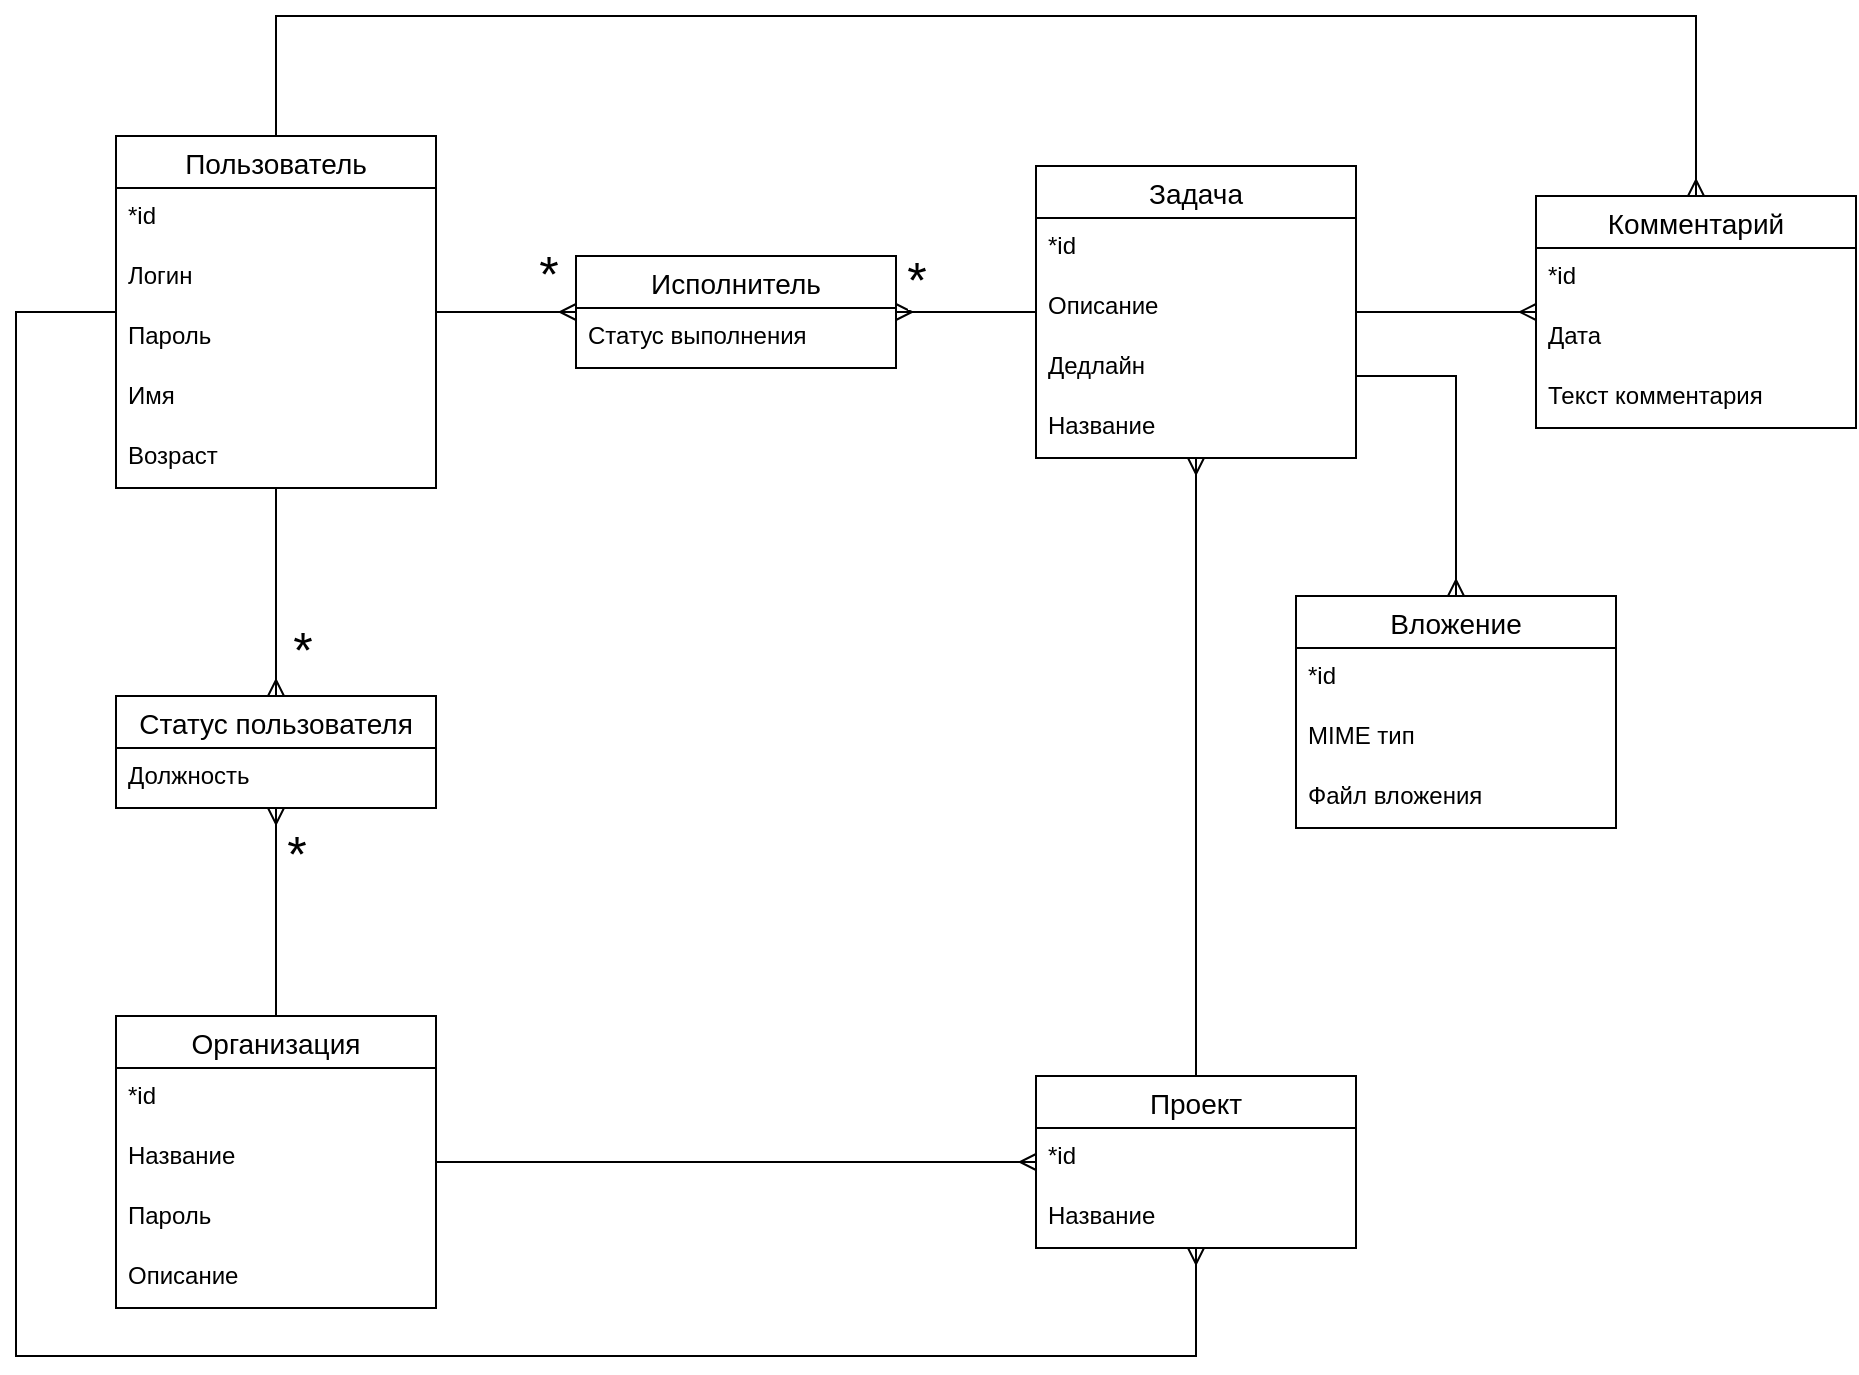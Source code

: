 <mxfile version="24.8.3">
  <diagram name="Страница — 1" id="KG_ZHB68WAcWE8aRarmr">
    <mxGraphModel dx="2901" dy="746" grid="1" gridSize="10" guides="1" tooltips="1" connect="1" arrows="1" fold="1" page="1" pageScale="1" pageWidth="827" pageHeight="1169" math="0" shadow="0">
      <root>
        <mxCell id="0" />
        <mxCell id="1" parent="0" />
        <mxCell id="LKg2XTSR_lLX3SxTFU9x-1" value="Пользователь" style="swimlane;fontStyle=0;childLayout=stackLayout;horizontal=1;startSize=26;horizontalStack=0;resizeParent=1;resizeParentMax=0;resizeLast=0;collapsible=1;marginBottom=0;align=center;fontSize=14;" parent="1" vertex="1">
          <mxGeometry x="-240" y="150" width="160" height="176" as="geometry" />
        </mxCell>
        <mxCell id="LKg2XTSR_lLX3SxTFU9x-2" value="*id" style="text;strokeColor=none;fillColor=none;spacingLeft=4;spacingRight=4;overflow=hidden;rotatable=0;points=[[0,0.5],[1,0.5]];portConstraint=eastwest;fontSize=12;whiteSpace=wrap;html=1;" parent="LKg2XTSR_lLX3SxTFU9x-1" vertex="1">
          <mxGeometry y="26" width="160" height="30" as="geometry" />
        </mxCell>
        <mxCell id="LKg2XTSR_lLX3SxTFU9x-3" value="Логин" style="text;strokeColor=none;fillColor=none;spacingLeft=4;spacingRight=4;overflow=hidden;rotatable=0;points=[[0,0.5],[1,0.5]];portConstraint=eastwest;fontSize=12;whiteSpace=wrap;html=1;" parent="LKg2XTSR_lLX3SxTFU9x-1" vertex="1">
          <mxGeometry y="56" width="160" height="30" as="geometry" />
        </mxCell>
        <mxCell id="LKg2XTSR_lLX3SxTFU9x-4" value="Пароль" style="text;strokeColor=none;fillColor=none;spacingLeft=4;spacingRight=4;overflow=hidden;rotatable=0;points=[[0,0.5],[1,0.5]];portConstraint=eastwest;fontSize=12;whiteSpace=wrap;html=1;" parent="LKg2XTSR_lLX3SxTFU9x-1" vertex="1">
          <mxGeometry y="86" width="160" height="30" as="geometry" />
        </mxCell>
        <mxCell id="LKg2XTSR_lLX3SxTFU9x-6" value="Имя" style="text;strokeColor=none;fillColor=none;spacingLeft=4;spacingRight=4;overflow=hidden;rotatable=0;points=[[0,0.5],[1,0.5]];portConstraint=eastwest;fontSize=12;whiteSpace=wrap;html=1;" parent="LKg2XTSR_lLX3SxTFU9x-1" vertex="1">
          <mxGeometry y="116" width="160" height="30" as="geometry" />
        </mxCell>
        <mxCell id="LKg2XTSR_lLX3SxTFU9x-7" value="Возраст" style="text;strokeColor=none;fillColor=none;spacingLeft=4;spacingRight=4;overflow=hidden;rotatable=0;points=[[0,0.5],[1,0.5]];portConstraint=eastwest;fontSize=12;whiteSpace=wrap;html=1;" parent="LKg2XTSR_lLX3SxTFU9x-1" vertex="1">
          <mxGeometry y="146" width="160" height="30" as="geometry" />
        </mxCell>
        <mxCell id="LKg2XTSR_lLX3SxTFU9x-8" value="Организация" style="swimlane;fontStyle=0;childLayout=stackLayout;horizontal=1;startSize=26;horizontalStack=0;resizeParent=1;resizeParentMax=0;resizeLast=0;collapsible=1;marginBottom=0;align=center;fontSize=14;" parent="1" vertex="1">
          <mxGeometry x="-240" y="590" width="160" height="146" as="geometry" />
        </mxCell>
        <mxCell id="LKg2XTSR_lLX3SxTFU9x-9" value="*id" style="text;strokeColor=none;fillColor=none;spacingLeft=4;spacingRight=4;overflow=hidden;rotatable=0;points=[[0,0.5],[1,0.5]];portConstraint=eastwest;fontSize=12;whiteSpace=wrap;html=1;" parent="LKg2XTSR_lLX3SxTFU9x-8" vertex="1">
          <mxGeometry y="26" width="160" height="30" as="geometry" />
        </mxCell>
        <mxCell id="LKg2XTSR_lLX3SxTFU9x-10" value="Название" style="text;strokeColor=none;fillColor=none;spacingLeft=4;spacingRight=4;overflow=hidden;rotatable=0;points=[[0,0.5],[1,0.5]];portConstraint=eastwest;fontSize=12;whiteSpace=wrap;html=1;" parent="LKg2XTSR_lLX3SxTFU9x-8" vertex="1">
          <mxGeometry y="56" width="160" height="30" as="geometry" />
        </mxCell>
        <mxCell id="LKg2XTSR_lLX3SxTFU9x-11" value="Пароль" style="text;strokeColor=none;fillColor=none;spacingLeft=4;spacingRight=4;overflow=hidden;rotatable=0;points=[[0,0.5],[1,0.5]];portConstraint=eastwest;fontSize=12;whiteSpace=wrap;html=1;" parent="LKg2XTSR_lLX3SxTFU9x-8" vertex="1">
          <mxGeometry y="86" width="160" height="30" as="geometry" />
        </mxCell>
        <mxCell id="LKg2XTSR_lLX3SxTFU9x-12" value="Описание" style="text;strokeColor=none;fillColor=none;spacingLeft=4;spacingRight=4;overflow=hidden;rotatable=0;points=[[0,0.5],[1,0.5]];portConstraint=eastwest;fontSize=12;whiteSpace=wrap;html=1;" parent="LKg2XTSR_lLX3SxTFU9x-8" vertex="1">
          <mxGeometry y="116" width="160" height="30" as="geometry" />
        </mxCell>
        <mxCell id="LKg2XTSR_lLX3SxTFU9x-13" value="Задача" style="swimlane;fontStyle=0;childLayout=stackLayout;horizontal=1;startSize=26;horizontalStack=0;resizeParent=1;resizeParentMax=0;resizeLast=0;collapsible=1;marginBottom=0;align=center;fontSize=14;" parent="1" vertex="1">
          <mxGeometry x="220" y="165" width="160" height="146" as="geometry" />
        </mxCell>
        <mxCell id="LKg2XTSR_lLX3SxTFU9x-14" value="*id" style="text;strokeColor=none;fillColor=none;spacingLeft=4;spacingRight=4;overflow=hidden;rotatable=0;points=[[0,0.5],[1,0.5]];portConstraint=eastwest;fontSize=12;whiteSpace=wrap;html=1;" parent="LKg2XTSR_lLX3SxTFU9x-13" vertex="1">
          <mxGeometry y="26" width="160" height="30" as="geometry" />
        </mxCell>
        <mxCell id="LKg2XTSR_lLX3SxTFU9x-15" value="Описание" style="text;strokeColor=none;fillColor=none;spacingLeft=4;spacingRight=4;overflow=hidden;rotatable=0;points=[[0,0.5],[1,0.5]];portConstraint=eastwest;fontSize=12;whiteSpace=wrap;html=1;" parent="LKg2XTSR_lLX3SxTFU9x-13" vertex="1">
          <mxGeometry y="56" width="160" height="30" as="geometry" />
        </mxCell>
        <mxCell id="LKg2XTSR_lLX3SxTFU9x-17" value="Дедлайн" style="text;strokeColor=none;fillColor=none;spacingLeft=4;spacingRight=4;overflow=hidden;rotatable=0;points=[[0,0.5],[1,0.5]];portConstraint=eastwest;fontSize=12;whiteSpace=wrap;html=1;" parent="LKg2XTSR_lLX3SxTFU9x-13" vertex="1">
          <mxGeometry y="86" width="160" height="30" as="geometry" />
        </mxCell>
        <mxCell id="LKg2XTSR_lLX3SxTFU9x-18" value="Название" style="text;strokeColor=none;fillColor=none;spacingLeft=4;spacingRight=4;overflow=hidden;rotatable=0;points=[[0,0.5],[1,0.5]];portConstraint=eastwest;fontSize=12;whiteSpace=wrap;html=1;" parent="LKg2XTSR_lLX3SxTFU9x-13" vertex="1">
          <mxGeometry y="116" width="160" height="30" as="geometry" />
        </mxCell>
        <mxCell id="LKg2XTSR_lLX3SxTFU9x-19" value="Комментарий" style="swimlane;fontStyle=0;childLayout=stackLayout;horizontal=1;startSize=26;horizontalStack=0;resizeParent=1;resizeParentMax=0;resizeLast=0;collapsible=1;marginBottom=0;align=center;fontSize=14;" parent="1" vertex="1">
          <mxGeometry x="470" y="180" width="160" height="116" as="geometry" />
        </mxCell>
        <mxCell id="DOpOd5p32Etw77wEJ984-1" value="*id" style="text;strokeColor=none;fillColor=none;spacingLeft=4;spacingRight=4;overflow=hidden;rotatable=0;points=[[0,0.5],[1,0.5]];portConstraint=eastwest;fontSize=12;whiteSpace=wrap;html=1;" parent="LKg2XTSR_lLX3SxTFU9x-19" vertex="1">
          <mxGeometry y="26" width="160" height="30" as="geometry" />
        </mxCell>
        <mxCell id="DOpOd5p32Etw77wEJ984-3" value="Дата" style="text;strokeColor=none;fillColor=none;spacingLeft=4;spacingRight=4;overflow=hidden;rotatable=0;points=[[0,0.5],[1,0.5]];portConstraint=eastwest;fontSize=12;whiteSpace=wrap;html=1;" parent="LKg2XTSR_lLX3SxTFU9x-19" vertex="1">
          <mxGeometry y="56" width="160" height="30" as="geometry" />
        </mxCell>
        <mxCell id="LKg2XTSR_lLX3SxTFU9x-20" value="Текст комментария" style="text;strokeColor=none;fillColor=none;spacingLeft=4;spacingRight=4;overflow=hidden;rotatable=0;points=[[0,0.5],[1,0.5]];portConstraint=eastwest;fontSize=12;whiteSpace=wrap;html=1;" parent="LKg2XTSR_lLX3SxTFU9x-19" vertex="1">
          <mxGeometry y="86" width="160" height="30" as="geometry" />
        </mxCell>
        <mxCell id="LKg2XTSR_lLX3SxTFU9x-23" value="Вложение" style="swimlane;fontStyle=0;childLayout=stackLayout;horizontal=1;startSize=26;horizontalStack=0;resizeParent=1;resizeParentMax=0;resizeLast=0;collapsible=1;marginBottom=0;align=center;fontSize=14;" parent="1" vertex="1">
          <mxGeometry x="350" y="380" width="160" height="116" as="geometry" />
        </mxCell>
        <mxCell id="DOpOd5p32Etw77wEJ984-2" value="*id" style="text;strokeColor=none;fillColor=none;spacingLeft=4;spacingRight=4;overflow=hidden;rotatable=0;points=[[0,0.5],[1,0.5]];portConstraint=eastwest;fontSize=12;whiteSpace=wrap;html=1;" parent="LKg2XTSR_lLX3SxTFU9x-23" vertex="1">
          <mxGeometry y="26" width="160" height="30" as="geometry" />
        </mxCell>
        <mxCell id="LKg2XTSR_lLX3SxTFU9x-24" value="MIME тип" style="text;strokeColor=none;fillColor=none;spacingLeft=4;spacingRight=4;overflow=hidden;rotatable=0;points=[[0,0.5],[1,0.5]];portConstraint=eastwest;fontSize=12;whiteSpace=wrap;html=1;" parent="LKg2XTSR_lLX3SxTFU9x-23" vertex="1">
          <mxGeometry y="56" width="160" height="30" as="geometry" />
        </mxCell>
        <mxCell id="LKg2XTSR_lLX3SxTFU9x-25" value="Файл вложения" style="text;strokeColor=none;fillColor=none;spacingLeft=4;spacingRight=4;overflow=hidden;rotatable=0;points=[[0,0.5],[1,0.5]];portConstraint=eastwest;fontSize=12;whiteSpace=wrap;html=1;" parent="LKg2XTSR_lLX3SxTFU9x-23" vertex="1">
          <mxGeometry y="86" width="160" height="30" as="geometry" />
        </mxCell>
        <mxCell id="LKg2XTSR_lLX3SxTFU9x-31" value="Проект" style="swimlane;fontStyle=0;childLayout=stackLayout;horizontal=1;startSize=26;horizontalStack=0;resizeParent=1;resizeParentMax=0;resizeLast=0;collapsible=1;marginBottom=0;align=center;fontSize=14;" parent="1" vertex="1">
          <mxGeometry x="220" y="620" width="160" height="86" as="geometry" />
        </mxCell>
        <mxCell id="LKg2XTSR_lLX3SxTFU9x-35" value="*id" style="text;strokeColor=none;fillColor=none;spacingLeft=4;spacingRight=4;overflow=hidden;rotatable=0;points=[[0,0.5],[1,0.5]];portConstraint=eastwest;fontSize=12;whiteSpace=wrap;html=1;" parent="LKg2XTSR_lLX3SxTFU9x-31" vertex="1">
          <mxGeometry y="26" width="160" height="30" as="geometry" />
        </mxCell>
        <mxCell id="LKg2XTSR_lLX3SxTFU9x-32" value="Название" style="text;strokeColor=none;fillColor=none;spacingLeft=4;spacingRight=4;overflow=hidden;rotatable=0;points=[[0,0.5],[1,0.5]];portConstraint=eastwest;fontSize=12;whiteSpace=wrap;html=1;" parent="LKg2XTSR_lLX3SxTFU9x-31" vertex="1">
          <mxGeometry y="56" width="160" height="30" as="geometry" />
        </mxCell>
        <mxCell id="LKg2XTSR_lLX3SxTFU9x-36" value="" style="edgeStyle=entityRelationEdgeStyle;fontSize=12;html=1;endArrow=ERmany;rounded=0;" parent="1" source="LKg2XTSR_lLX3SxTFU9x-8" target="LKg2XTSR_lLX3SxTFU9x-31" edge="1">
          <mxGeometry width="100" height="100" relative="1" as="geometry">
            <mxPoint x="320" y="570" as="sourcePoint" />
            <mxPoint x="420" y="470" as="targetPoint" />
          </mxGeometry>
        </mxCell>
        <mxCell id="LKg2XTSR_lLX3SxTFU9x-39" value="" style="fontSize=12;html=1;endArrow=ERmany;rounded=0;edgeStyle=orthogonalEdgeStyle;" parent="1" source="LKg2XTSR_lLX3SxTFU9x-31" target="LKg2XTSR_lLX3SxTFU9x-13" edge="1">
          <mxGeometry width="100" height="100" relative="1" as="geometry">
            <mxPoint x="360" y="430" as="sourcePoint" />
            <mxPoint x="460" y="330" as="targetPoint" />
          </mxGeometry>
        </mxCell>
        <mxCell id="LKg2XTSR_lLX3SxTFU9x-40" value="" style="edgeStyle=orthogonalEdgeStyle;fontSize=12;html=1;endArrow=ERmany;rounded=0;" parent="1" source="LKg2XTSR_lLX3SxTFU9x-13" target="LKg2XTSR_lLX3SxTFU9x-19" edge="1">
          <mxGeometry width="100" height="100" relative="1" as="geometry">
            <mxPoint x="360" y="430" as="sourcePoint" />
            <mxPoint x="460" y="330" as="targetPoint" />
          </mxGeometry>
        </mxCell>
        <mxCell id="LKg2XTSR_lLX3SxTFU9x-48" value="" style="edgeStyle=orthogonalEdgeStyle;fontSize=12;html=1;endArrow=ERmany;rounded=0;" parent="1" source="LKg2XTSR_lLX3SxTFU9x-1" target="LKg2XTSR_lLX3SxTFU9x-31" edge="1">
          <mxGeometry width="100" height="100" relative="1" as="geometry">
            <mxPoint x="-300" y="490" as="sourcePoint" />
            <mxPoint x="-200" y="390" as="targetPoint" />
            <Array as="points">
              <mxPoint x="-290" y="238" />
              <mxPoint x="-290" y="760" />
              <mxPoint x="300" y="760" />
            </Array>
          </mxGeometry>
        </mxCell>
        <mxCell id="LKg2XTSR_lLX3SxTFU9x-50" value="" style="edgeStyle=orthogonalEdgeStyle;fontSize=12;html=1;endArrow=ERmany;rounded=0;" parent="1" source="LKg2XTSR_lLX3SxTFU9x-1" target="LKg2XTSR_lLX3SxTFU9x-19" edge="1">
          <mxGeometry width="100" height="100" relative="1" as="geometry">
            <mxPoint x="120" y="150" as="sourcePoint" />
            <mxPoint x="220" y="50" as="targetPoint" />
            <Array as="points">
              <mxPoint x="-160" y="90" />
              <mxPoint x="550" y="90" />
            </Array>
          </mxGeometry>
        </mxCell>
        <mxCell id="DOpOd5p32Etw77wEJ984-4" value="Исполнитель" style="swimlane;fontStyle=0;childLayout=stackLayout;horizontal=1;startSize=26;horizontalStack=0;resizeParent=1;resizeParentMax=0;resizeLast=0;collapsible=1;marginBottom=0;align=center;fontSize=14;" parent="1" vertex="1">
          <mxGeometry x="-10" y="210" width="160" height="56" as="geometry" />
        </mxCell>
        <mxCell id="DOpOd5p32Etw77wEJ984-6" value="Статус выполнения" style="text;strokeColor=none;fillColor=none;spacingLeft=4;spacingRight=4;overflow=hidden;rotatable=0;points=[[0,0.5],[1,0.5]];portConstraint=eastwest;fontSize=12;whiteSpace=wrap;html=1;" parent="DOpOd5p32Etw77wEJ984-4" vertex="1">
          <mxGeometry y="26" width="160" height="30" as="geometry" />
        </mxCell>
        <mxCell id="DOpOd5p32Etw77wEJ984-8" value="" style="edgeStyle=orthogonalEdgeStyle;fontSize=12;html=1;endArrow=ERmany;rounded=0;" parent="1" source="LKg2XTSR_lLX3SxTFU9x-1" target="DOpOd5p32Etw77wEJ984-4" edge="1">
          <mxGeometry width="100" height="100" relative="1" as="geometry">
            <mxPoint x="80" y="430" as="sourcePoint" />
            <mxPoint x="180" y="330" as="targetPoint" />
          </mxGeometry>
        </mxCell>
        <mxCell id="DOpOd5p32Etw77wEJ984-9" value="" style="edgeStyle=entityRelationEdgeStyle;fontSize=12;html=1;endArrow=ERmany;rounded=0;" parent="1" source="LKg2XTSR_lLX3SxTFU9x-13" target="DOpOd5p32Etw77wEJ984-4" edge="1">
          <mxGeometry width="100" height="100" relative="1" as="geometry">
            <mxPoint x="80" y="430" as="sourcePoint" />
            <mxPoint x="180" y="330" as="targetPoint" />
          </mxGeometry>
        </mxCell>
        <mxCell id="DOpOd5p32Etw77wEJ984-10" value="&lt;font style=&quot;font-size: 25px;&quot;&gt;*&lt;/font&gt;" style="edgeLabel;html=1;align=center;verticalAlign=middle;resizable=0;points=[];" parent="DOpOd5p32Etw77wEJ984-9" vertex="1" connectable="0">
          <mxGeometry x="0.343" y="2" relative="1" as="geometry">
            <mxPoint x="-13" y="-19" as="offset" />
          </mxGeometry>
        </mxCell>
        <mxCell id="DOpOd5p32Etw77wEJ984-11" value="&lt;font style=&quot;font-size: 25px;&quot;&gt;*&lt;/font&gt;" style="edgeLabel;html=1;align=center;verticalAlign=middle;resizable=0;points=[];" parent="1" vertex="1" connectable="0">
          <mxGeometry y="240" as="geometry">
            <mxPoint x="-24" y="-22" as="offset" />
          </mxGeometry>
        </mxCell>
        <mxCell id="DOpOd5p32Etw77wEJ984-12" value="" style="edgeStyle=orthogonalEdgeStyle;fontSize=12;html=1;endArrow=ERmany;startArrow=none;rounded=0;startFill=0;" parent="1" source="LKg2XTSR_lLX3SxTFU9x-13" target="LKg2XTSR_lLX3SxTFU9x-23" edge="1">
          <mxGeometry width="100" height="100" relative="1" as="geometry">
            <mxPoint x="80" y="420" as="sourcePoint" />
            <mxPoint x="180" y="320" as="targetPoint" />
            <Array as="points">
              <mxPoint x="430" y="270" />
            </Array>
          </mxGeometry>
        </mxCell>
        <mxCell id="DOpOd5p32Etw77wEJ984-13" value="Статус пользователя" style="swimlane;fontStyle=0;childLayout=stackLayout;horizontal=1;startSize=26;horizontalStack=0;resizeParent=1;resizeParentMax=0;resizeLast=0;collapsible=1;marginBottom=0;align=center;fontSize=14;" parent="1" vertex="1">
          <mxGeometry x="-240" y="430" width="160" height="56" as="geometry" />
        </mxCell>
        <mxCell id="DOpOd5p32Etw77wEJ984-14" value="Должность" style="text;strokeColor=none;fillColor=none;spacingLeft=4;spacingRight=4;overflow=hidden;rotatable=0;points=[[0,0.5],[1,0.5]];portConstraint=eastwest;fontSize=12;whiteSpace=wrap;html=1;" parent="DOpOd5p32Etw77wEJ984-13" vertex="1">
          <mxGeometry y="26" width="160" height="30" as="geometry" />
        </mxCell>
        <mxCell id="DOpOd5p32Etw77wEJ984-17" value="" style="edgeStyle=orthogonalEdgeStyle;fontSize=12;html=1;endArrow=ERmany;rounded=0;" parent="1" source="LKg2XTSR_lLX3SxTFU9x-8" target="DOpOd5p32Etw77wEJ984-13" edge="1">
          <mxGeometry width="100" height="100" relative="1" as="geometry">
            <mxPoint x="80" y="520" as="sourcePoint" />
            <mxPoint x="180" y="420" as="targetPoint" />
          </mxGeometry>
        </mxCell>
        <mxCell id="DOpOd5p32Etw77wEJ984-18" value="" style="edgeStyle=orthogonalEdgeStyle;fontSize=12;html=1;endArrow=ERmany;rounded=0;" parent="1" source="LKg2XTSR_lLX3SxTFU9x-1" target="DOpOd5p32Etw77wEJ984-13" edge="1">
          <mxGeometry width="100" height="100" relative="1" as="geometry">
            <mxPoint y="470" as="sourcePoint" />
            <mxPoint x="100" y="370" as="targetPoint" />
          </mxGeometry>
        </mxCell>
        <mxCell id="DOpOd5p32Etw77wEJ984-19" value="&lt;font style=&quot;font-size: 25px;&quot;&gt;*&lt;/font&gt;" style="edgeLabel;html=1;align=center;verticalAlign=middle;resizable=0;points=[];" parent="1" vertex="1" connectable="0">
          <mxGeometry x="160" y="230" as="geometry">
            <mxPoint x="-307" y="176" as="offset" />
          </mxGeometry>
        </mxCell>
        <mxCell id="DOpOd5p32Etw77wEJ984-20" value="&lt;font style=&quot;font-size: 25px;&quot;&gt;*&lt;/font&gt;" style="edgeLabel;html=1;align=center;verticalAlign=middle;resizable=0;points=[];" parent="1" vertex="1" connectable="0">
          <mxGeometry x="180" y="250" as="geometry">
            <mxPoint x="-330" y="258" as="offset" />
          </mxGeometry>
        </mxCell>
      </root>
    </mxGraphModel>
  </diagram>
</mxfile>
